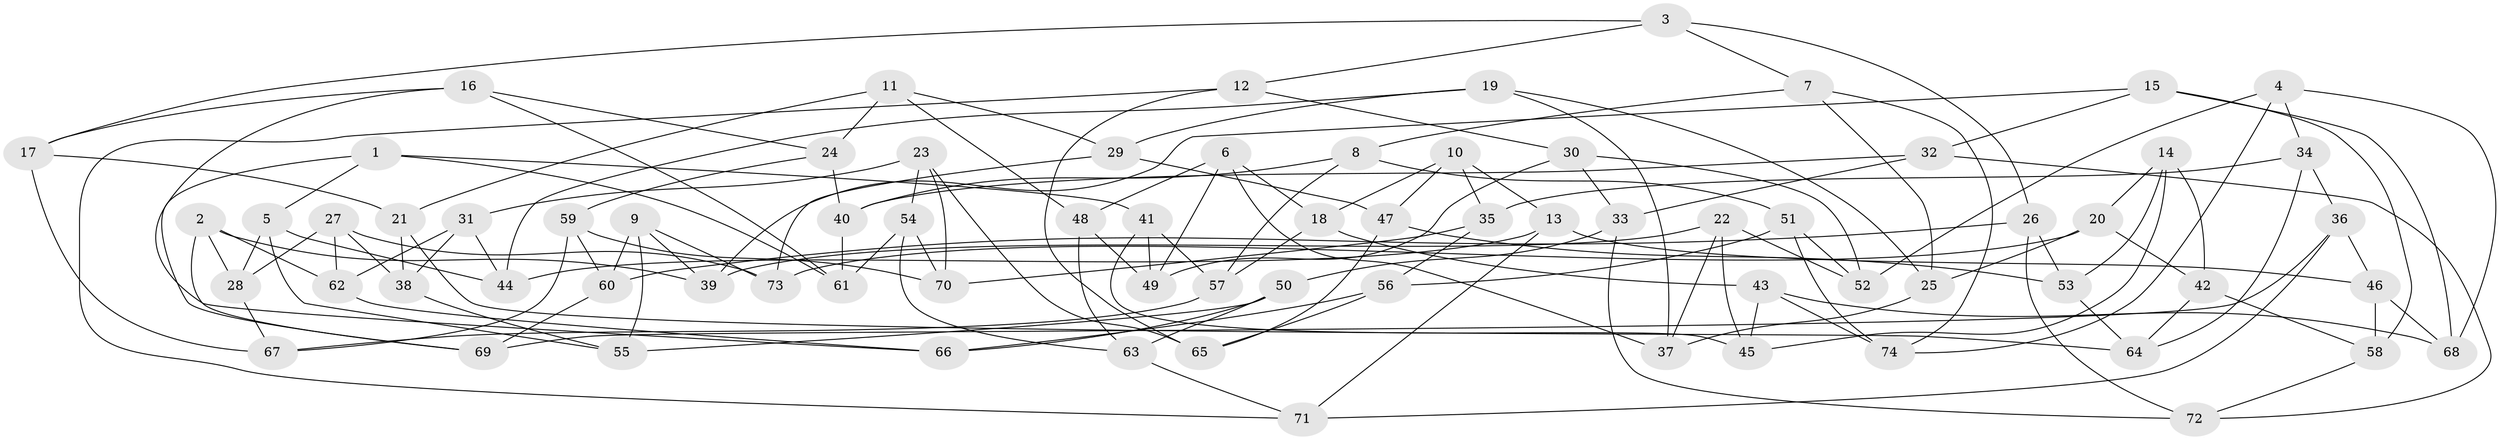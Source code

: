// Generated by graph-tools (version 1.1) at 2025/59/03/09/25 04:59:21]
// undirected, 74 vertices, 148 edges
graph export_dot {
graph [start="1"]
  node [color=gray90,style=filled];
  1;
  2;
  3;
  4;
  5;
  6;
  7;
  8;
  9;
  10;
  11;
  12;
  13;
  14;
  15;
  16;
  17;
  18;
  19;
  20;
  21;
  22;
  23;
  24;
  25;
  26;
  27;
  28;
  29;
  30;
  31;
  32;
  33;
  34;
  35;
  36;
  37;
  38;
  39;
  40;
  41;
  42;
  43;
  44;
  45;
  46;
  47;
  48;
  49;
  50;
  51;
  52;
  53;
  54;
  55;
  56;
  57;
  58;
  59;
  60;
  61;
  62;
  63;
  64;
  65;
  66;
  67;
  68;
  69;
  70;
  71;
  72;
  73;
  74;
  1 -- 61;
  1 -- 41;
  1 -- 5;
  1 -- 69;
  2 -- 62;
  2 -- 39;
  2 -- 28;
  2 -- 69;
  3 -- 7;
  3 -- 17;
  3 -- 12;
  3 -- 26;
  4 -- 34;
  4 -- 74;
  4 -- 52;
  4 -- 68;
  5 -- 28;
  5 -- 55;
  5 -- 44;
  6 -- 49;
  6 -- 48;
  6 -- 18;
  6 -- 37;
  7 -- 25;
  7 -- 74;
  7 -- 8;
  8 -- 57;
  8 -- 51;
  8 -- 40;
  9 -- 73;
  9 -- 60;
  9 -- 55;
  9 -- 39;
  10 -- 35;
  10 -- 47;
  10 -- 18;
  10 -- 13;
  11 -- 48;
  11 -- 21;
  11 -- 29;
  11 -- 24;
  12 -- 30;
  12 -- 65;
  12 -- 71;
  13 -- 71;
  13 -- 46;
  13 -- 44;
  14 -- 42;
  14 -- 53;
  14 -- 20;
  14 -- 45;
  15 -- 32;
  15 -- 58;
  15 -- 68;
  15 -- 39;
  16 -- 66;
  16 -- 24;
  16 -- 61;
  16 -- 17;
  17 -- 67;
  17 -- 21;
  18 -- 57;
  18 -- 43;
  19 -- 29;
  19 -- 44;
  19 -- 25;
  19 -- 37;
  20 -- 42;
  20 -- 25;
  20 -- 73;
  21 -- 64;
  21 -- 38;
  22 -- 37;
  22 -- 39;
  22 -- 52;
  22 -- 45;
  23 -- 65;
  23 -- 31;
  23 -- 54;
  23 -- 70;
  24 -- 59;
  24 -- 40;
  25 -- 37;
  26 -- 53;
  26 -- 60;
  26 -- 72;
  27 -- 73;
  27 -- 38;
  27 -- 62;
  27 -- 28;
  28 -- 67;
  29 -- 47;
  29 -- 73;
  30 -- 52;
  30 -- 49;
  30 -- 33;
  31 -- 38;
  31 -- 44;
  31 -- 62;
  32 -- 72;
  32 -- 40;
  32 -- 33;
  33 -- 72;
  33 -- 50;
  34 -- 64;
  34 -- 36;
  34 -- 35;
  35 -- 70;
  35 -- 56;
  36 -- 46;
  36 -- 71;
  36 -- 69;
  38 -- 55;
  40 -- 61;
  41 -- 45;
  41 -- 49;
  41 -- 57;
  42 -- 64;
  42 -- 58;
  43 -- 45;
  43 -- 68;
  43 -- 74;
  46 -- 58;
  46 -- 68;
  47 -- 65;
  47 -- 53;
  48 -- 63;
  48 -- 49;
  50 -- 63;
  50 -- 55;
  50 -- 66;
  51 -- 52;
  51 -- 56;
  51 -- 74;
  53 -- 64;
  54 -- 70;
  54 -- 63;
  54 -- 61;
  56 -- 65;
  56 -- 66;
  57 -- 67;
  58 -- 72;
  59 -- 60;
  59 -- 70;
  59 -- 67;
  60 -- 69;
  62 -- 66;
  63 -- 71;
}

